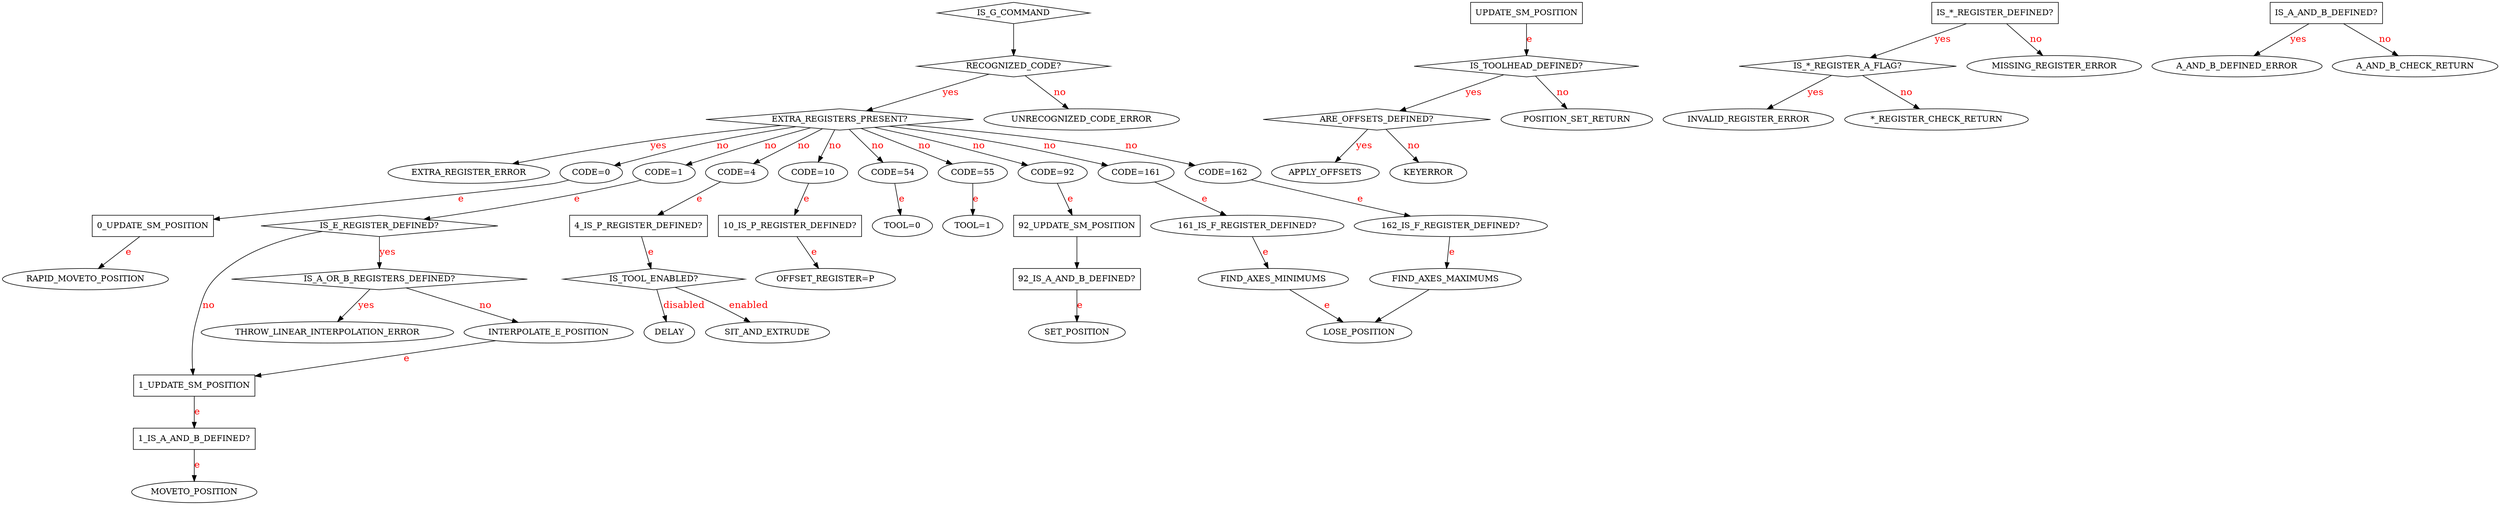 // vim:ai:et:fenc=utf-8:ff=unix:sw=4:ts=4:

digraph
{
  rankdir=TB;

  edge[
  fontsize = 16
  fontcolor = "Red"
  ]

  "IS_G_COMMAND" [shape=diamond];
  "0_UPDATE_SM_POSITION" [shape=rectangle];
  "1_UPDATE_SM_POSITION" [shape=rectangle];
  "92_UPDATE_SM_POSITION" [shape=rectangle];
  "UPDATE_SM_POSITION" [shape=rectangle];
  "4_IS_P_REGISTER_DEFINED?" [shape=rectangle];
  "10_IS_P_REGISTER_DEFINED?" [shape=rectangle];
  "IS_*_REGISTER_DEFINED?" [shape=rectangle];
  "IS_A_AND_B_DEFINED?" [shape=rectangle];
  "1_IS_A_AND_B_DEFINED?" [shape=rectangle];
  "92_IS_A_AND_B_DEFINED?" [shape=rectangle];
  "IS_TOOL_ENABLED?" [shape=diamond];
  "IS_A_OR_B_REGISTERS_DEFINED?" [shape=diamond];
  "IS_E_REGISTER_DEFINED?" [shape=diamond];
  "IS_TOOL_ENABLED?" [shape=diamond];
  "ARE_OFFSETS_DEFINED?" [shape=diamond];
  "IS_TOOLHEAD_DEFINED?" [shape=diamond];
  "IS_*_REGISTER_A_FLAG?" [shape=diamond];
  "RECOGNIZED_CODE?" [shape=diamond];
  "EXTRA_REGISTERS_PRESENT?" [shape=diamond];
  "IS_G_COMMAND" -> "RECOGNIZED_CODE?";
  "RECOGNIZED_CODE?" -> "UNRECOGNIZED_CODE_ERROR" [label="no"];
  "RECOGNIZED_CODE?" -> "EXTRA_REGISTERS_PRESENT?" [label="yes"];
  "EXTRA_REGISTERS_PRESENT?" -> "EXTRA_REGISTER_ERROR" [weight=10 label="yes"];
  "EXTRA_REGISTERS_PRESENT?" -> "CODE=0" [weight=10 label="no"];
  "EXTRA_REGISTERS_PRESENT?" -> "CODE=1" [weight=10 label="no"];
  "EXTRA_REGISTERS_PRESENT?" -> "CODE=4" [weight=10 label="no"];
  "EXTRA_REGISTERS_PRESENT?" -> "CODE=10" [weight=10 label="no"];
  "EXTRA_REGISTERS_PRESENT?" -> "CODE=54" [weight=10 label="no"];
  "EXTRA_REGISTERS_PRESENT?" -> "CODE=55" [weight=10 label="no"];
  "EXTRA_REGISTERS_PRESENT?" -> "CODE=92" [weight=10 label="no"];
  "EXTRA_REGISTERS_PRESENT?" -> "CODE=161" [weight=10 label="no"];
  "EXTRA_REGISTERS_PRESENT?" -> "CODE=162" [weight=10 label="no"];
  "CODE=0" -> "0_UPDATE_SM_POSITION" [label="e"];
  "0_UPDATE_SM_POSITION" -> "RAPID_MOVETO_POSITION" [label="e"];
  "UPDATE_SM_POSITION" -> "IS_TOOLHEAD_DEFINED?" [label="e"];
  "IS_TOOLHEAD_DEFINED?" -> "ARE_OFFSETS_DEFINED?" [label="yes"];
  "IS_TOOLHEAD_DEFINED?" -> "POSITION_SET_RETURN"  [label="no"];
  "ARE_OFFSETS_DEFINED?" -> "APPLY_OFFSETS" [label="yes"];
  "ARE_OFFSETS_DEFINED?" -> "KEYERROR" [label="no"];
  "CODE=1" -> "IS_E_REGISTER_DEFINED?" [label="e"];
  "IS_E_REGISTER_DEFINED?" -> "IS_A_OR_B_REGISTERS_DEFINED?" [label="yes"];
  "IS_A_OR_B_REGISTERS_DEFINED?" -> "THROW_LINEAR_INTERPOLATION_ERROR" [label="yes"];
  "IS_A_OR_B_REGISTERS_DEFINED?" -> "INTERPOLATE_E_POSITION" [label="no"];
  "INTERPOLATE_E_POSITION" -> "1_UPDATE_SM_POSITION" [label="e"];
  "1_UPDATE_SM_POSITION" -> "1_IS_A_AND_B_DEFINED?" [label = "e"];
  "1_IS_A_AND_B_DEFINED?" -> "MOVETO_POSITION" [label="e"];
  "IS_E_REGISTER_DEFINED?" -> "1_UPDATE_SM_POSITION" [label="no"];
  "CODE=4" -> "4_IS_P_REGISTER_DEFINED?" [label="e"];
  "4_IS_P_REGISTER_DEFINED?" -> "IS_TOOL_ENABLED?" [label="e"];
  "IS_*_REGISTER_DEFINED?" -> "MISSING_REGISTER_ERROR" [label="no"];
  "IS_*_REGISTER_DEFINED?" -> "IS_*_REGISTER_A_FLAG?" [label="yes"];
  "IS_*_REGISTER_A_FLAG?" -> "INVALID_REGISTER_ERROR" [label="yes"];
  "IS_*_REGISTER_A_FLAG?" -> "*_REGISTER_CHECK_RETURN" [label="no"];
  "IS_TOOL_ENABLED?" -> "DELAY" [label="disabled"];
  "IS_TOOL_ENABLED?" -> "SIT_AND_EXTRUDE" [label="enabled"];
  "CODE=10" -> "10_IS_P_REGISTER_DEFINED?" [label="e"];
  "10_IS_P_REGISTER_DEFINED?" -> "OFFSET_REGISTER=P" [label="e"];
  "CODE=54" -> "TOOL=0" [label="e"];
  "CODE=55" -> "TOOL=1" [label="e"];
  "CODE=92" -> "92_UPDATE_SM_POSITION" [label="e"];
  "92_UPDATE_SM_POSITION" -> "92_IS_A_AND_B_DEFINED?"
  "92_IS_A_AND_B_DEFINED?" -> "SET_POSITION" [label="e"];
  "CODE=161" -> "161_IS_F_REGISTER_DEFINED?" [label="e"];
  "161_IS_F_REGISTER_DEFINED?" -> "FIND_AXES_MINIMUMS" [label="e"];
  "FIND_AXES_MINIMUMS" -> "LOSE_POSITION" [label="e"];
  "CODE=162" -> "162_IS_F_REGISTER_DEFINED?" [label="e"];
  "162_IS_F_REGISTER_DEFINED?" -> "FIND_AXES_MAXIMUMS" [label="e"];
  "FIND_AXES_MAXIMUMS" -> "LOSE_POSITION";
  "IS_A_AND_B_DEFINED?" -> "A_AND_B_DEFINED_ERROR" [label="yes"];
  "IS_A_AND_B_DEFINED?" -> "A_AND_B_CHECK_RETURN" [label="no"];
}
